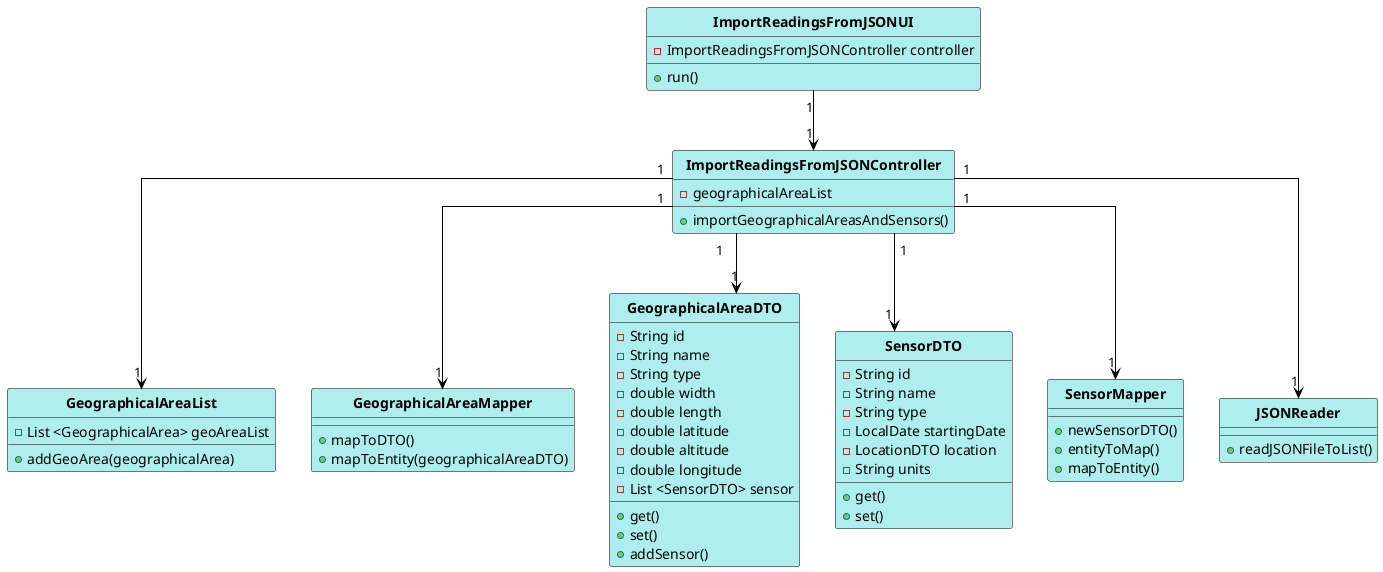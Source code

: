 @startuml
skinparam linetype ortho

skinparam class {
	BackgroundColor PaleTurquoise
	ArrowColor Black
	BorderColor Black
	FontStyle Bold
}

hide circle

ImportReadingsFromJSONUI "1" --> "1" ImportReadingsFromJSONController
ImportReadingsFromJSONController  "1" --> "1" GeographicalAreaList
ImportReadingsFromJSONController  "1" --> "1" GeographicalAreaMapper
ImportReadingsFromJSONController  "1" --> "1" GeographicalAreaDTO
ImportReadingsFromJSONController  "1" --> "1" SensorDTO
ImportReadingsFromJSONController  "1" --> "1" SensorMapper
ImportReadingsFromJSONController  "1" --> "1" JSONReader

Class ImportReadingsFromJSONUI {
-ImportReadingsFromJSONController controller
+run()

}

Class ImportReadingsFromJSONController {
-geographicalAreaList
+importGeographicalAreasAndSensors()
}

Class GeographicalAreaMapper {
+mapToDTO()
+mapToEntity(geographicalAreaDTO)
}

Class GeographicalAreaList {
-List <GeographicalArea> geoAreaList
+addGeoArea(geographicalArea)
}

Class GeographicalAreaDTO {
- String id
- String name
- String type
- double width
- double length
- double latitude
- double altitude
- double longitude
- List <SensorDTO> sensor
+ get()
+ set()
+ addSensor()
}

Class SensorDTO {
- String id
- String name
- String type
- LocalDate startingDate
- LocationDTO location
- String units
+ get()
+ set()
}

Class SensorMapper {

+newSensorDTO()
+entityToMap()
+mapToEntity()
}

Class JSONReader {
+ readJSONFileToList()
}

@enduml